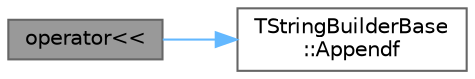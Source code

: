 digraph "operator&lt;&lt;"
{
 // INTERACTIVE_SVG=YES
 // LATEX_PDF_SIZE
  bgcolor="transparent";
  edge [fontname=Helvetica,fontsize=10,labelfontname=Helvetica,labelfontsize=10];
  node [fontname=Helvetica,fontsize=10,shape=box,height=0.2,width=0.4];
  rankdir="LR";
  Node1 [id="Node000001",label="operator\<\<",height=0.2,width=0.4,color="gray40", fillcolor="grey60", style="filled", fontcolor="black",tooltip=" "];
  Node1 -> Node2 [id="edge1_Node000001_Node000002",color="steelblue1",style="solid",tooltip=" "];
  Node2 [id="Node000002",label="TStringBuilderBase\l::Appendf",height=0.2,width=0.4,color="grey40", fillcolor="white", style="filled",URL="$d6/dbc/classTStringBuilderBase.html#a2524b12a1ea0dabed1bb19a03e123c51",tooltip="Appends to the string builder similarly to how classic sprintf works."];
}
